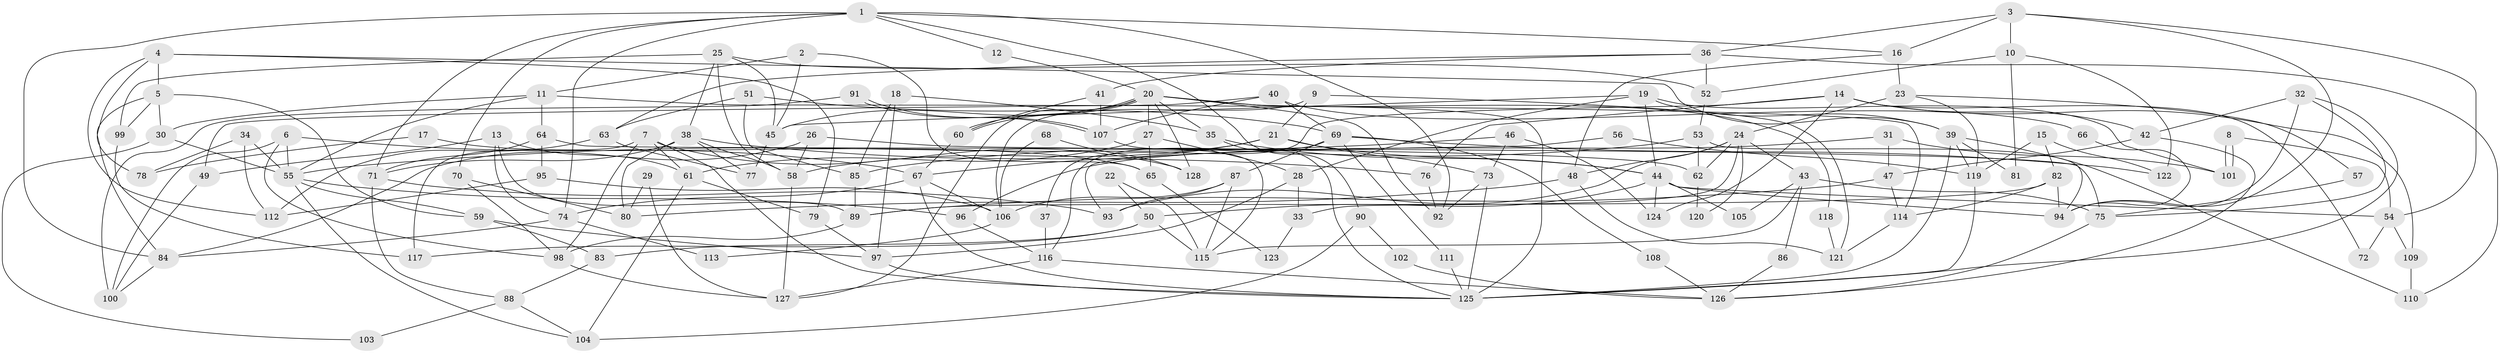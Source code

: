 // Generated by graph-tools (version 1.1) at 2025/14/03/09/25 04:14:57]
// undirected, 128 vertices, 256 edges
graph export_dot {
graph [start="1"]
  node [color=gray90,style=filled];
  1;
  2;
  3;
  4;
  5;
  6;
  7;
  8;
  9;
  10;
  11;
  12;
  13;
  14;
  15;
  16;
  17;
  18;
  19;
  20;
  21;
  22;
  23;
  24;
  25;
  26;
  27;
  28;
  29;
  30;
  31;
  32;
  33;
  34;
  35;
  36;
  37;
  38;
  39;
  40;
  41;
  42;
  43;
  44;
  45;
  46;
  47;
  48;
  49;
  50;
  51;
  52;
  53;
  54;
  55;
  56;
  57;
  58;
  59;
  60;
  61;
  62;
  63;
  64;
  65;
  66;
  67;
  68;
  69;
  70;
  71;
  72;
  73;
  74;
  75;
  76;
  77;
  78;
  79;
  80;
  81;
  82;
  83;
  84;
  85;
  86;
  87;
  88;
  89;
  90;
  91;
  92;
  93;
  94;
  95;
  96;
  97;
  98;
  99;
  100;
  101;
  102;
  103;
  104;
  105;
  106;
  107;
  108;
  109;
  110;
  111;
  112;
  113;
  114;
  115;
  116;
  117;
  118;
  119;
  120;
  121;
  122;
  123;
  124;
  125;
  126;
  127;
  128;
  1 -- 16;
  1 -- 70;
  1 -- 12;
  1 -- 71;
  1 -- 74;
  1 -- 84;
  1 -- 90;
  1 -- 92;
  2 -- 11;
  2 -- 45;
  2 -- 65;
  3 -- 94;
  3 -- 36;
  3 -- 10;
  3 -- 16;
  3 -- 54;
  4 -- 39;
  4 -- 5;
  4 -- 78;
  4 -- 79;
  4 -- 112;
  5 -- 84;
  5 -- 59;
  5 -- 30;
  5 -- 99;
  6 -- 55;
  6 -- 67;
  6 -- 98;
  6 -- 100;
  7 -- 117;
  7 -- 98;
  7 -- 61;
  7 -- 125;
  7 -- 128;
  8 -- 101;
  8 -- 101;
  8 -- 54;
  9 -- 106;
  9 -- 21;
  9 -- 121;
  10 -- 52;
  10 -- 81;
  10 -- 122;
  11 -- 64;
  11 -- 30;
  11 -- 55;
  11 -- 114;
  12 -- 20;
  13 -- 74;
  13 -- 61;
  13 -- 49;
  13 -- 89;
  14 -- 124;
  14 -- 76;
  14 -- 37;
  14 -- 42;
  14 -- 72;
  14 -- 109;
  15 -- 82;
  15 -- 122;
  15 -- 119;
  16 -- 48;
  16 -- 23;
  17 -- 65;
  17 -- 78;
  18 -- 35;
  18 -- 97;
  18 -- 85;
  19 -- 44;
  19 -- 45;
  19 -- 28;
  19 -- 39;
  19 -- 101;
  20 -- 125;
  20 -- 60;
  20 -- 60;
  20 -- 27;
  20 -- 35;
  20 -- 45;
  20 -- 92;
  20 -- 118;
  20 -- 127;
  20 -- 128;
  21 -- 67;
  21 -- 73;
  21 -- 44;
  21 -- 58;
  22 -- 50;
  22 -- 115;
  23 -- 119;
  23 -- 24;
  23 -- 57;
  24 -- 62;
  24 -- 33;
  24 -- 43;
  24 -- 48;
  24 -- 93;
  24 -- 120;
  25 -- 38;
  25 -- 58;
  25 -- 45;
  25 -- 52;
  25 -- 99;
  26 -- 84;
  26 -- 58;
  26 -- 62;
  27 -- 61;
  27 -- 28;
  27 -- 65;
  28 -- 33;
  28 -- 97;
  29 -- 80;
  29 -- 127;
  30 -- 55;
  30 -- 103;
  31 -- 101;
  31 -- 96;
  31 -- 47;
  32 -- 125;
  32 -- 42;
  32 -- 75;
  32 -- 94;
  33 -- 123;
  34 -- 55;
  34 -- 112;
  34 -- 78;
  35 -- 125;
  35 -- 44;
  36 -- 110;
  36 -- 52;
  36 -- 41;
  36 -- 63;
  37 -- 116;
  38 -- 58;
  38 -- 77;
  38 -- 71;
  38 -- 76;
  38 -- 80;
  39 -- 119;
  39 -- 81;
  39 -- 110;
  39 -- 125;
  40 -- 49;
  40 -- 107;
  40 -- 66;
  40 -- 69;
  41 -- 60;
  41 -- 107;
  42 -- 47;
  42 -- 126;
  43 -- 115;
  43 -- 75;
  43 -- 86;
  43 -- 105;
  44 -- 50;
  44 -- 54;
  44 -- 94;
  44 -- 105;
  44 -- 124;
  45 -- 77;
  46 -- 73;
  46 -- 55;
  46 -- 124;
  47 -- 114;
  47 -- 89;
  48 -- 121;
  48 -- 80;
  49 -- 100;
  50 -- 115;
  50 -- 83;
  50 -- 117;
  51 -- 69;
  51 -- 85;
  51 -- 63;
  52 -- 53;
  53 -- 94;
  53 -- 85;
  53 -- 62;
  54 -- 72;
  54 -- 109;
  55 -- 59;
  55 -- 96;
  55 -- 104;
  56 -- 119;
  56 -- 93;
  57 -- 75;
  58 -- 127;
  59 -- 83;
  59 -- 97;
  60 -- 67;
  61 -- 79;
  61 -- 104;
  62 -- 120;
  63 -- 77;
  63 -- 112;
  64 -- 71;
  64 -- 75;
  64 -- 95;
  65 -- 123;
  66 -- 94;
  67 -- 106;
  67 -- 125;
  67 -- 74;
  68 -- 128;
  68 -- 106;
  69 -- 116;
  69 -- 87;
  69 -- 108;
  69 -- 111;
  69 -- 122;
  70 -- 80;
  70 -- 98;
  71 -- 88;
  71 -- 93;
  73 -- 92;
  73 -- 125;
  74 -- 84;
  74 -- 113;
  75 -- 126;
  76 -- 92;
  79 -- 97;
  82 -- 94;
  82 -- 89;
  82 -- 114;
  83 -- 88;
  84 -- 100;
  85 -- 89;
  86 -- 126;
  87 -- 93;
  87 -- 106;
  87 -- 115;
  88 -- 104;
  88 -- 103;
  89 -- 98;
  90 -- 104;
  90 -- 102;
  91 -- 107;
  91 -- 107;
  91 -- 100;
  95 -- 112;
  95 -- 106;
  96 -- 116;
  97 -- 125;
  98 -- 127;
  99 -- 117;
  102 -- 126;
  106 -- 113;
  107 -- 115;
  108 -- 126;
  109 -- 110;
  111 -- 125;
  114 -- 121;
  116 -- 127;
  116 -- 126;
  118 -- 121;
  119 -- 125;
}
